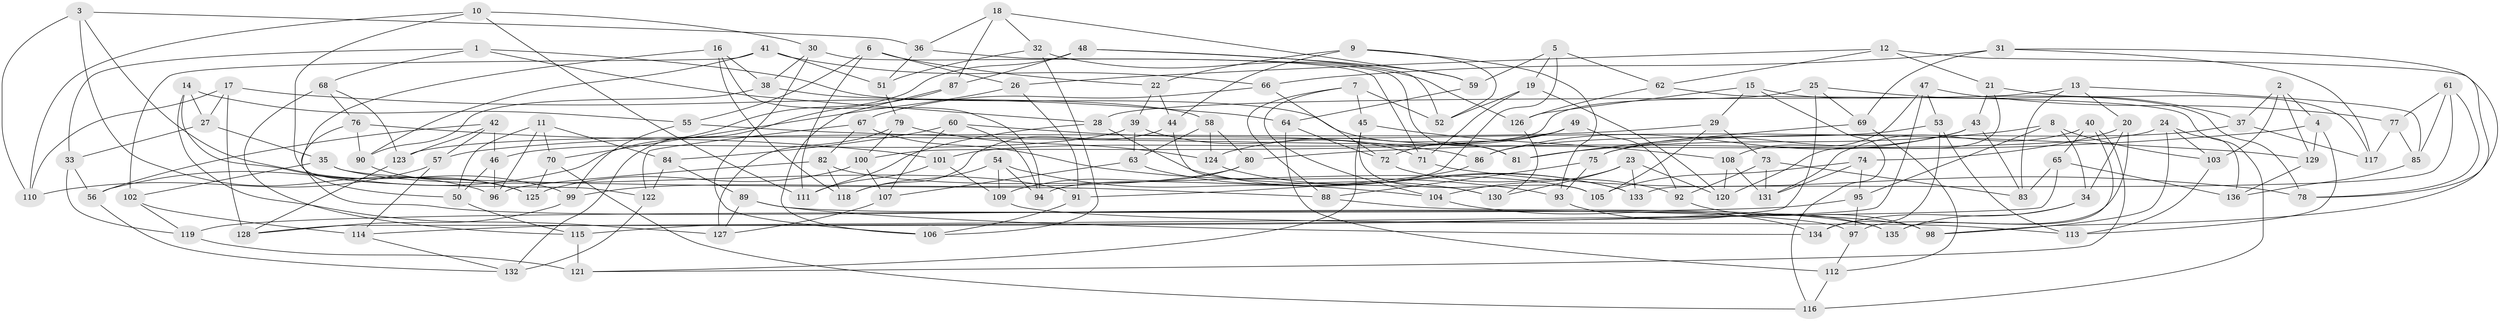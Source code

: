 // coarse degree distribution, {4: 0.38823529411764707, 6: 0.5647058823529412, 5: 0.03529411764705882, 3: 0.011764705882352941}
// Generated by graph-tools (version 1.1) at 2025/42/03/06/25 10:42:22]
// undirected, 136 vertices, 272 edges
graph export_dot {
graph [start="1"]
  node [color=gray90,style=filled];
  1;
  2;
  3;
  4;
  5;
  6;
  7;
  8;
  9;
  10;
  11;
  12;
  13;
  14;
  15;
  16;
  17;
  18;
  19;
  20;
  21;
  22;
  23;
  24;
  25;
  26;
  27;
  28;
  29;
  30;
  31;
  32;
  33;
  34;
  35;
  36;
  37;
  38;
  39;
  40;
  41;
  42;
  43;
  44;
  45;
  46;
  47;
  48;
  49;
  50;
  51;
  52;
  53;
  54;
  55;
  56;
  57;
  58;
  59;
  60;
  61;
  62;
  63;
  64;
  65;
  66;
  67;
  68;
  69;
  70;
  71;
  72;
  73;
  74;
  75;
  76;
  77;
  78;
  79;
  80;
  81;
  82;
  83;
  84;
  85;
  86;
  87;
  88;
  89;
  90;
  91;
  92;
  93;
  94;
  95;
  96;
  97;
  98;
  99;
  100;
  101;
  102;
  103;
  104;
  105;
  106;
  107;
  108;
  109;
  110;
  111;
  112;
  113;
  114;
  115;
  116;
  117;
  118;
  119;
  120;
  121;
  122;
  123;
  124;
  125;
  126;
  127;
  128;
  129;
  130;
  131;
  132;
  133;
  134;
  135;
  136;
  1 -- 68;
  1 -- 81;
  1 -- 33;
  1 -- 28;
  2 -- 129;
  2 -- 4;
  2 -- 103;
  2 -- 37;
  3 -- 96;
  3 -- 99;
  3 -- 36;
  3 -- 110;
  4 -- 80;
  4 -- 113;
  4 -- 129;
  5 -- 94;
  5 -- 62;
  5 -- 59;
  5 -- 19;
  6 -- 22;
  6 -- 111;
  6 -- 55;
  6 -- 26;
  7 -- 52;
  7 -- 88;
  7 -- 104;
  7 -- 45;
  8 -- 95;
  8 -- 81;
  8 -- 103;
  8 -- 34;
  9 -- 52;
  9 -- 22;
  9 -- 93;
  9 -- 44;
  10 -- 30;
  10 -- 122;
  10 -- 110;
  10 -- 111;
  11 -- 96;
  11 -- 70;
  11 -- 50;
  11 -- 84;
  12 -- 62;
  12 -- 21;
  12 -- 98;
  12 -- 26;
  13 -- 85;
  13 -- 20;
  13 -- 28;
  13 -- 83;
  14 -- 127;
  14 -- 55;
  14 -- 125;
  14 -- 27;
  15 -- 126;
  15 -- 78;
  15 -- 29;
  15 -- 116;
  16 -- 94;
  16 -- 118;
  16 -- 50;
  16 -- 38;
  17 -- 128;
  17 -- 64;
  17 -- 27;
  17 -- 110;
  18 -- 36;
  18 -- 32;
  18 -- 59;
  18 -- 87;
  19 -- 120;
  19 -- 52;
  19 -- 71;
  20 -- 74;
  20 -- 97;
  20 -- 34;
  21 -- 120;
  21 -- 117;
  21 -- 43;
  22 -- 39;
  22 -- 44;
  23 -- 133;
  23 -- 130;
  23 -- 120;
  23 -- 104;
  24 -- 103;
  24 -- 136;
  24 -- 123;
  24 -- 98;
  25 -- 69;
  25 -- 100;
  25 -- 128;
  25 -- 37;
  26 -- 91;
  26 -- 70;
  27 -- 33;
  27 -- 35;
  28 -- 133;
  28 -- 111;
  29 -- 105;
  29 -- 73;
  29 -- 57;
  30 -- 71;
  30 -- 106;
  30 -- 38;
  31 -- 66;
  31 -- 78;
  31 -- 69;
  31 -- 117;
  32 -- 126;
  32 -- 106;
  32 -- 51;
  33 -- 56;
  33 -- 119;
  34 -- 134;
  34 -- 135;
  35 -- 102;
  35 -- 91;
  35 -- 88;
  36 -- 81;
  36 -- 51;
  37 -- 75;
  37 -- 117;
  38 -- 58;
  38 -- 90;
  39 -- 71;
  39 -- 63;
  39 -- 46;
  40 -- 131;
  40 -- 121;
  40 -- 135;
  40 -- 65;
  41 -- 66;
  41 -- 102;
  41 -- 90;
  41 -- 51;
  42 -- 56;
  42 -- 46;
  42 -- 57;
  42 -- 123;
  43 -- 75;
  43 -- 83;
  43 -- 86;
  44 -- 130;
  44 -- 118;
  45 -- 121;
  45 -- 108;
  45 -- 105;
  46 -- 50;
  46 -- 96;
  47 -- 115;
  47 -- 108;
  47 -- 77;
  47 -- 53;
  48 -- 56;
  48 -- 59;
  48 -- 87;
  48 -- 52;
  49 -- 101;
  49 -- 72;
  49 -- 124;
  49 -- 92;
  50 -- 115;
  51 -- 79;
  53 -- 86;
  53 -- 113;
  53 -- 134;
  54 -- 104;
  54 -- 109;
  54 -- 94;
  54 -- 118;
  55 -- 99;
  55 -- 129;
  56 -- 132;
  57 -- 110;
  57 -- 114;
  58 -- 124;
  58 -- 80;
  58 -- 63;
  59 -- 64;
  60 -- 84;
  60 -- 86;
  60 -- 94;
  60 -- 107;
  61 -- 133;
  61 -- 85;
  61 -- 78;
  61 -- 77;
  62 -- 126;
  62 -- 116;
  63 -- 130;
  63 -- 107;
  64 -- 112;
  64 -- 72;
  65 -- 114;
  65 -- 136;
  65 -- 83;
  66 -- 67;
  66 -- 72;
  67 -- 82;
  67 -- 93;
  67 -- 122;
  68 -- 115;
  68 -- 76;
  68 -- 123;
  69 -- 81;
  69 -- 112;
  70 -- 116;
  70 -- 125;
  71 -- 78;
  72 -- 92;
  73 -- 83;
  73 -- 131;
  73 -- 92;
  74 -- 105;
  74 -- 131;
  74 -- 95;
  75 -- 88;
  75 -- 93;
  76 -- 97;
  76 -- 90;
  76 -- 101;
  77 -- 85;
  77 -- 117;
  79 -- 100;
  79 -- 127;
  79 -- 124;
  80 -- 109;
  80 -- 99;
  82 -- 105;
  82 -- 118;
  82 -- 96;
  84 -- 122;
  84 -- 89;
  85 -- 136;
  86 -- 91;
  87 -- 132;
  87 -- 106;
  88 -- 135;
  89 -- 98;
  89 -- 134;
  89 -- 127;
  90 -- 125;
  91 -- 106;
  92 -- 98;
  93 -- 135;
  95 -- 119;
  95 -- 97;
  97 -- 112;
  99 -- 128;
  100 -- 107;
  100 -- 125;
  101 -- 109;
  101 -- 111;
  102 -- 119;
  102 -- 114;
  103 -- 113;
  104 -- 134;
  107 -- 127;
  108 -- 131;
  108 -- 120;
  109 -- 113;
  112 -- 116;
  114 -- 132;
  115 -- 121;
  119 -- 121;
  122 -- 132;
  123 -- 128;
  124 -- 133;
  126 -- 130;
  129 -- 136;
}
